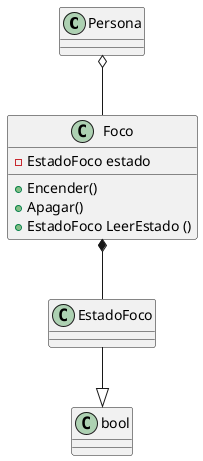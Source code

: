 @startuml iluminacion

class  Persona
class Foco {
    -EstadoFoco estado 
    + Encender()
    + Apagar()
    + EstadoFoco LeerEstado ()
}


class EstadoFoco 

Persona o-- Foco
Foco *--EstadoFoco 
EstadoFoco --|> bool 

@enduml
